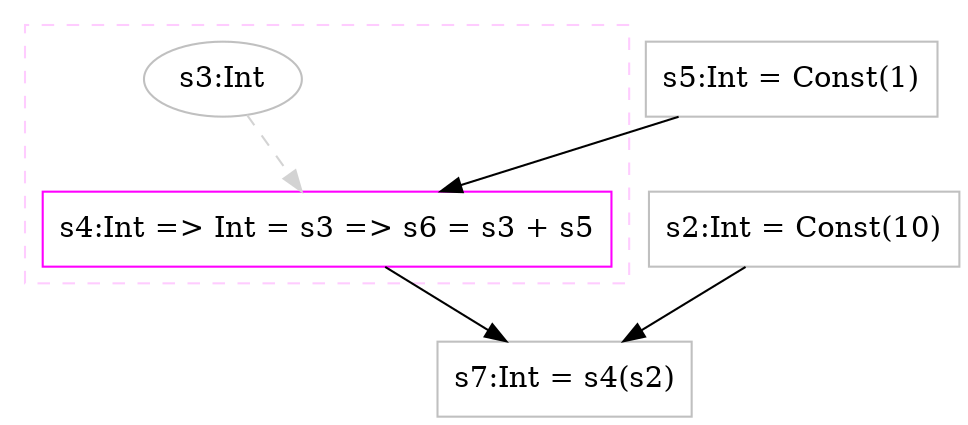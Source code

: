 digraph "graph_s7_6742262369466787119.dot" {
	graph [concentrate=true];
	node [label="\N"];
	graph [bb="0,0,467,196"];
	subgraph cluster_s4 {
		graph [style=dashed,
			color="#FFCCFF",
			bb="119,64,339,188"];
		{
			graph [rank=source,
				bb=""];
			s3 [label="s3:Int", color=gray, pos="195,162", width="0.91713", height="0.5"];
		}
		{
			graph [rank=sink,
				bb=""];
			s4 [label="s4:Int => Int = s3 => s6 = s3 + s5", shape=box, color=magenta, tooltip="s4:Int => Int", pos="229,90", width="2.816", height="0.5"];
		}
		s3 -> s4 [style=dashed, color=lightgray, weight=0, pos="e,220.53,108.45 203.06,144.41 206.96,136.37 211.75,126.51 216.14,117.47"];
		s3 -> s4 [style=solid];
	}
	s5 [label="s5:Int = Const(1)", shape=box, color=gray, tooltip="s5:Int", pos="55,162", width="1.5402", height="0.5"];
	s2 [label="s2:Int = Const(10)", shape=box, color=gray, tooltip="s2:Int", pos="408,90", width="1.6443", height="0.5"];
	s7 [label="s7:Int = s4(s2)", shape=box, color=gray, tooltip="s7:Int", pos="318,18", width="1.3403", height="0.5"];
	s5 -> s4 [style=solid, pos="e,186.57,108.07 97.565,143.88 121.56,134.22 151.73,122.09 177.1,111.88"];
	s4 -> s7 [style=solid, pos="e,296.25,36.104 251,71.697 262.21,62.881 276,52.032 288.15,42.474"];
	s2 -> s7 [style=solid, pos="e,339.99,36.104 385.75,71.697 374.42,62.881 360.47,52.032 348.18,42.474"];
}

